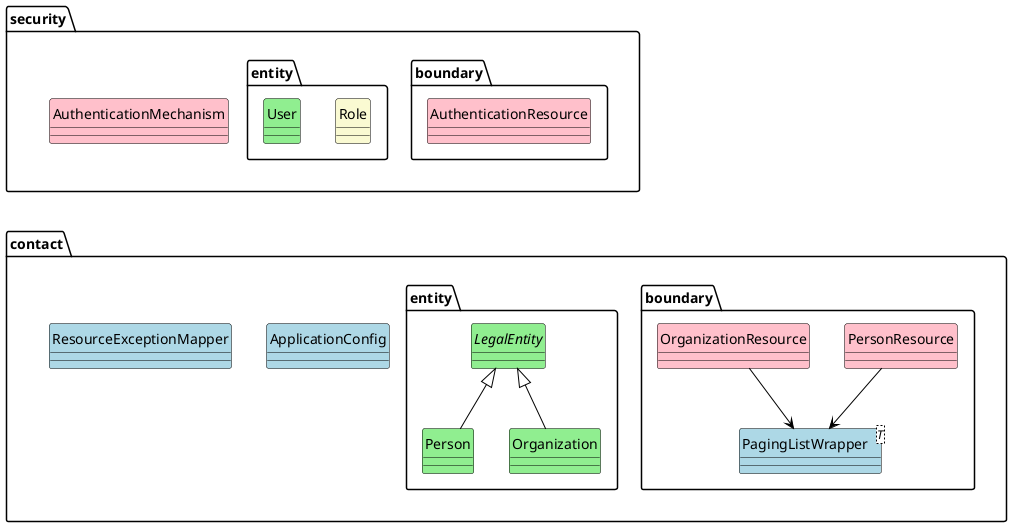 @startuml

hide circle
hide stereotype

skinparam class {
    ArrowColor black
    BackgroundColor white
    BackgroundColor<<Description>> lightblue
    BackgroundColor<<MomentInterval>> pink
    BackgroundColor<<Role>> lightgoldenrodyellow
    BackgroundColor<<PersonPlaceThing>> lightgreen
    BorderColor black
}

namespace contact <<Folder>> {
    class ApplicationConfig<<Description>>
    class ResourceExceptionMapper<<Description>>
    
    namespace boundary <<Folder>> {
        class PersonResource<<MomentInterval>>
        class OrganizationResource<<MomentInterval>>
        class PagingListWrapper<T><<Description>>

        PersonResource --> PagingListWrapper
        OrganizationResource --> PagingListWrapper
    }

    namespace entity <<Folder>> {
        abstract class LegalEntity<<PersonPlaceThing>>
        class Person<<PersonPlaceThing>>
        class Organization<<PersonPlaceThing>>

        LegalEntity <|-- Person
        LegalEntity <|-- Organization
    }
}

namespace security <<Folder>> {
    class AuthenticationMechanism<<MomentInterval>>

    namespace boundary <<Folder>> {
        class AuthenticationResource<<MomentInterval>>
    }

    namespace entity <<Folder>> {
        class Role<<Role>>
        class User<<PersonPlaceThing>>
    }
}

security -[hidden]- contact

@enduml
